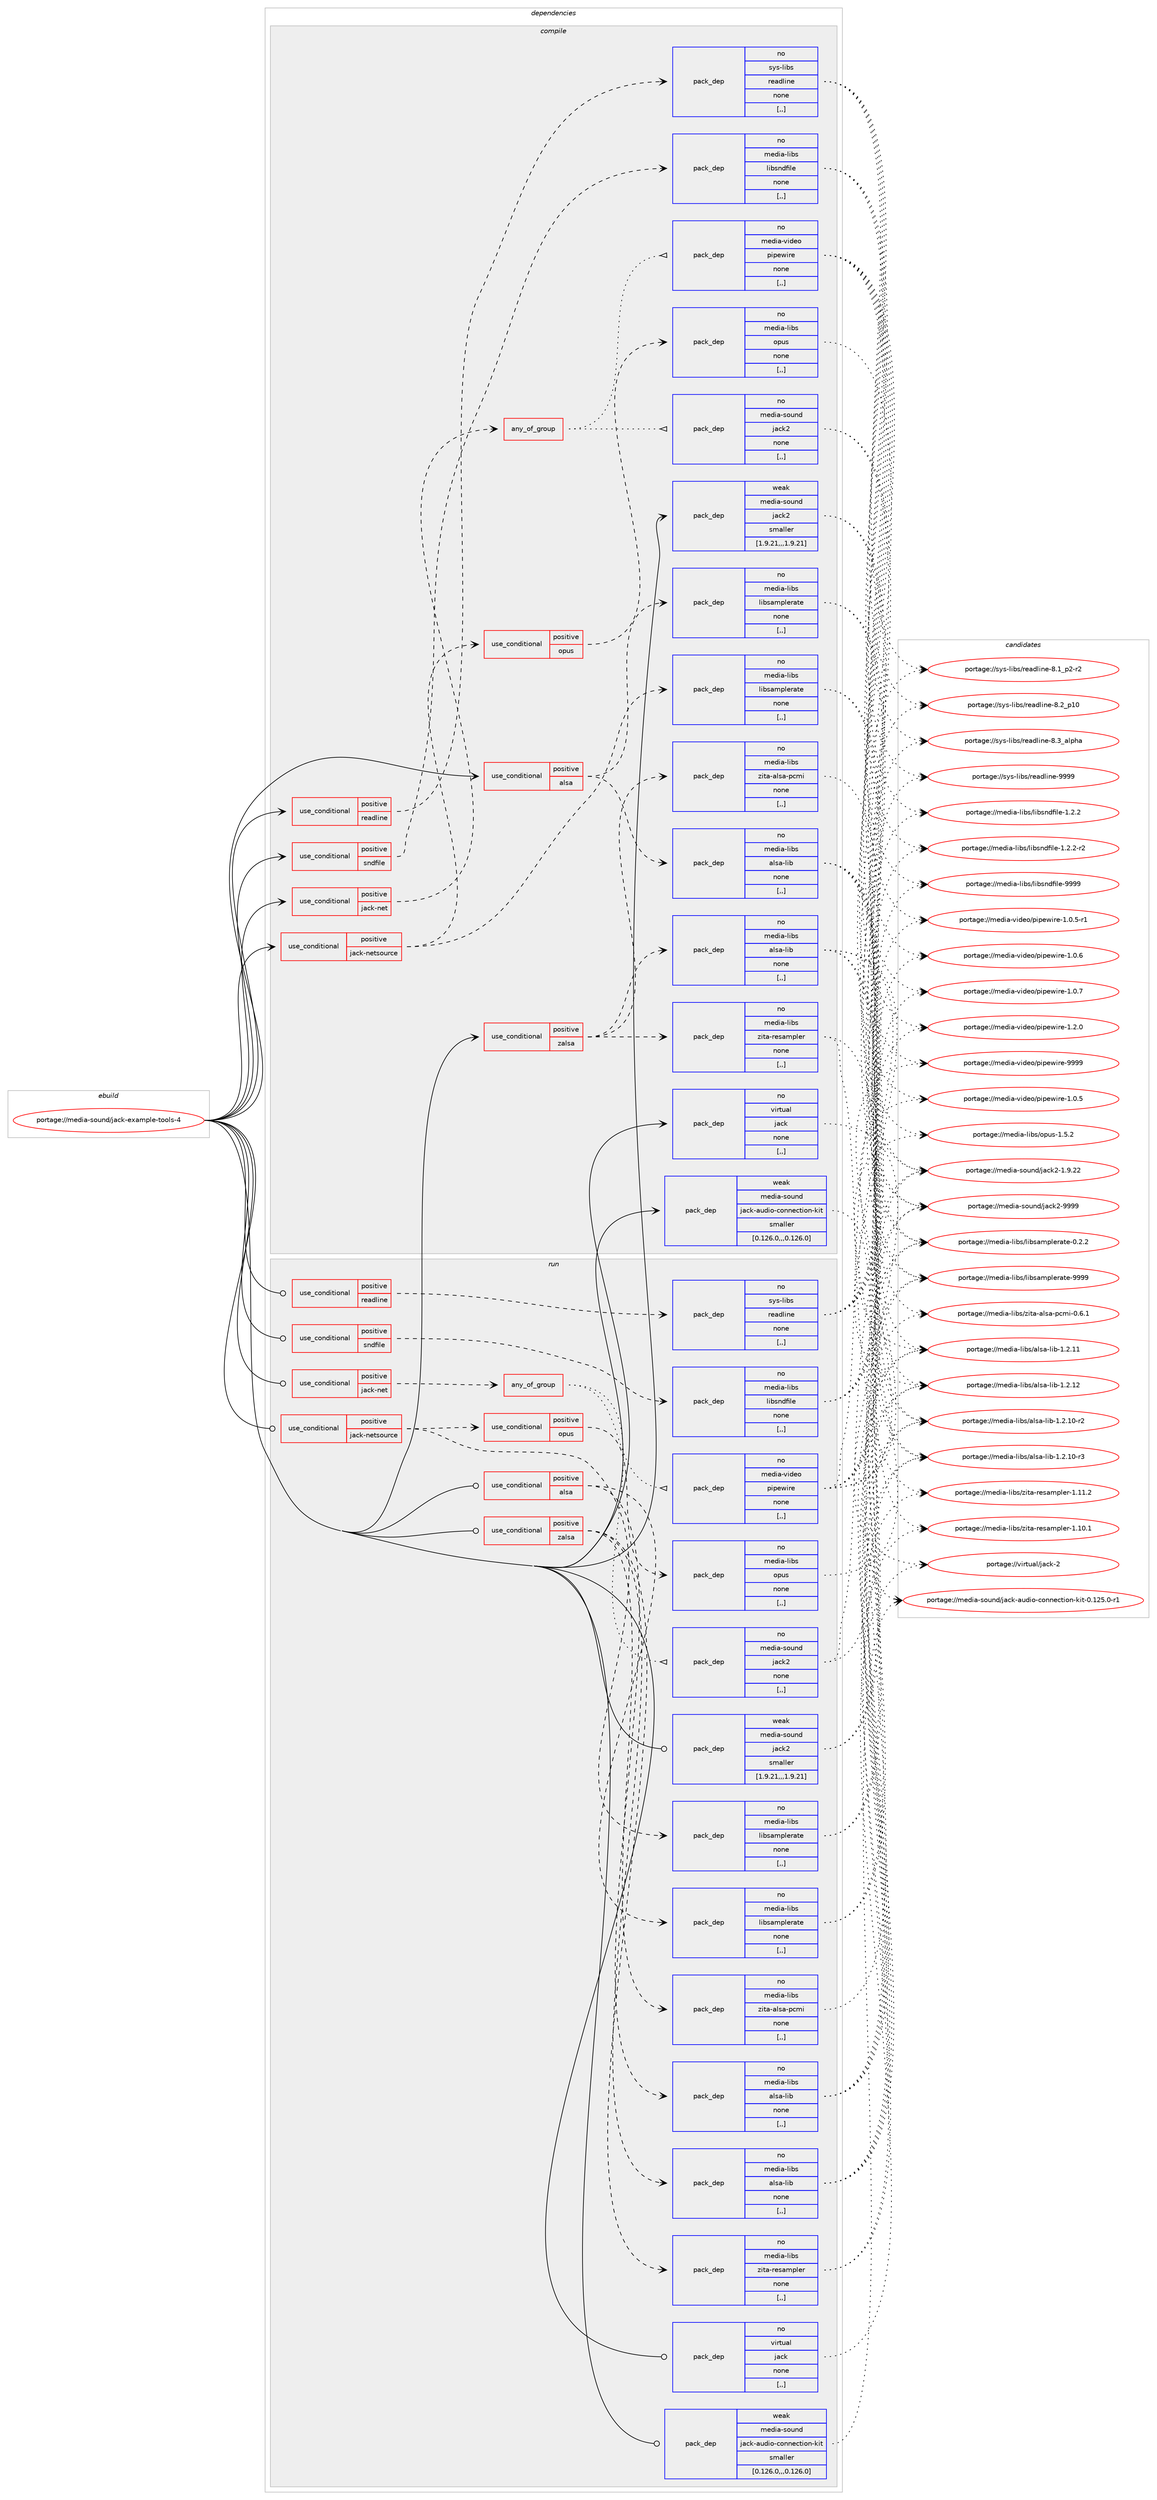 digraph prolog {

# *************
# Graph options
# *************

newrank=true;
concentrate=true;
compound=true;
graph [rankdir=LR,fontname=Helvetica,fontsize=10,ranksep=1.5];#, ranksep=2.5, nodesep=0.2];
edge  [arrowhead=vee];
node  [fontname=Helvetica,fontsize=10];

# **********
# The ebuild
# **********

subgraph cluster_leftcol {
color=gray;
rank=same;
label=<<i>ebuild</i>>;
id [label="portage://media-sound/jack-example-tools-4", color=red, width=4, href="../media-sound/jack-example-tools-4.svg"];
}

# ****************
# The dependencies
# ****************

subgraph cluster_midcol {
color=gray;
label=<<i>dependencies</i>>;
subgraph cluster_compile {
fillcolor="#eeeeee";
style=filled;
label=<<i>compile</i>>;
subgraph cond78101 {
dependency308550 [label=<<TABLE BORDER="0" CELLBORDER="1" CELLSPACING="0" CELLPADDING="4"><TR><TD ROWSPAN="3" CELLPADDING="10">use_conditional</TD></TR><TR><TD>positive</TD></TR><TR><TD>alsa</TD></TR></TABLE>>, shape=none, color=red];
subgraph pack228058 {
dependency308551 [label=<<TABLE BORDER="0" CELLBORDER="1" CELLSPACING="0" CELLPADDING="4" WIDTH="220"><TR><TD ROWSPAN="6" CELLPADDING="30">pack_dep</TD></TR><TR><TD WIDTH="110">no</TD></TR><TR><TD>media-libs</TD></TR><TR><TD>alsa-lib</TD></TR><TR><TD>none</TD></TR><TR><TD>[,,]</TD></TR></TABLE>>, shape=none, color=blue];
}
dependency308550:e -> dependency308551:w [weight=20,style="dashed",arrowhead="vee"];
subgraph pack228059 {
dependency308552 [label=<<TABLE BORDER="0" CELLBORDER="1" CELLSPACING="0" CELLPADDING="4" WIDTH="220"><TR><TD ROWSPAN="6" CELLPADDING="30">pack_dep</TD></TR><TR><TD WIDTH="110">no</TD></TR><TR><TD>media-libs</TD></TR><TR><TD>libsamplerate</TD></TR><TR><TD>none</TD></TR><TR><TD>[,,]</TD></TR></TABLE>>, shape=none, color=blue];
}
dependency308550:e -> dependency308552:w [weight=20,style="dashed",arrowhead="vee"];
}
id:e -> dependency308550:w [weight=20,style="solid",arrowhead="vee"];
subgraph cond78102 {
dependency308553 [label=<<TABLE BORDER="0" CELLBORDER="1" CELLSPACING="0" CELLPADDING="4"><TR><TD ROWSPAN="3" CELLPADDING="10">use_conditional</TD></TR><TR><TD>positive</TD></TR><TR><TD>jack-net</TD></TR></TABLE>>, shape=none, color=red];
subgraph any2227 {
dependency308554 [label=<<TABLE BORDER="0" CELLBORDER="1" CELLSPACING="0" CELLPADDING="4"><TR><TD CELLPADDING="10">any_of_group</TD></TR></TABLE>>, shape=none, color=red];subgraph pack228060 {
dependency308555 [label=<<TABLE BORDER="0" CELLBORDER="1" CELLSPACING="0" CELLPADDING="4" WIDTH="220"><TR><TD ROWSPAN="6" CELLPADDING="30">pack_dep</TD></TR><TR><TD WIDTH="110">no</TD></TR><TR><TD>media-sound</TD></TR><TR><TD>jack2</TD></TR><TR><TD>none</TD></TR><TR><TD>[,,]</TD></TR></TABLE>>, shape=none, color=blue];
}
dependency308554:e -> dependency308555:w [weight=20,style="dotted",arrowhead="oinv"];
subgraph pack228061 {
dependency308556 [label=<<TABLE BORDER="0" CELLBORDER="1" CELLSPACING="0" CELLPADDING="4" WIDTH="220"><TR><TD ROWSPAN="6" CELLPADDING="30">pack_dep</TD></TR><TR><TD WIDTH="110">no</TD></TR><TR><TD>media-video</TD></TR><TR><TD>pipewire</TD></TR><TR><TD>none</TD></TR><TR><TD>[,,]</TD></TR></TABLE>>, shape=none, color=blue];
}
dependency308554:e -> dependency308556:w [weight=20,style="dotted",arrowhead="oinv"];
}
dependency308553:e -> dependency308554:w [weight=20,style="dashed",arrowhead="vee"];
}
id:e -> dependency308553:w [weight=20,style="solid",arrowhead="vee"];
subgraph cond78103 {
dependency308557 [label=<<TABLE BORDER="0" CELLBORDER="1" CELLSPACING="0" CELLPADDING="4"><TR><TD ROWSPAN="3" CELLPADDING="10">use_conditional</TD></TR><TR><TD>positive</TD></TR><TR><TD>jack-netsource</TD></TR></TABLE>>, shape=none, color=red];
subgraph pack228062 {
dependency308558 [label=<<TABLE BORDER="0" CELLBORDER="1" CELLSPACING="0" CELLPADDING="4" WIDTH="220"><TR><TD ROWSPAN="6" CELLPADDING="30">pack_dep</TD></TR><TR><TD WIDTH="110">no</TD></TR><TR><TD>media-libs</TD></TR><TR><TD>libsamplerate</TD></TR><TR><TD>none</TD></TR><TR><TD>[,,]</TD></TR></TABLE>>, shape=none, color=blue];
}
dependency308557:e -> dependency308558:w [weight=20,style="dashed",arrowhead="vee"];
subgraph cond78104 {
dependency308559 [label=<<TABLE BORDER="0" CELLBORDER="1" CELLSPACING="0" CELLPADDING="4"><TR><TD ROWSPAN="3" CELLPADDING="10">use_conditional</TD></TR><TR><TD>positive</TD></TR><TR><TD>opus</TD></TR></TABLE>>, shape=none, color=red];
subgraph pack228063 {
dependency308560 [label=<<TABLE BORDER="0" CELLBORDER="1" CELLSPACING="0" CELLPADDING="4" WIDTH="220"><TR><TD ROWSPAN="6" CELLPADDING="30">pack_dep</TD></TR><TR><TD WIDTH="110">no</TD></TR><TR><TD>media-libs</TD></TR><TR><TD>opus</TD></TR><TR><TD>none</TD></TR><TR><TD>[,,]</TD></TR></TABLE>>, shape=none, color=blue];
}
dependency308559:e -> dependency308560:w [weight=20,style="dashed",arrowhead="vee"];
}
dependency308557:e -> dependency308559:w [weight=20,style="dashed",arrowhead="vee"];
}
id:e -> dependency308557:w [weight=20,style="solid",arrowhead="vee"];
subgraph cond78105 {
dependency308561 [label=<<TABLE BORDER="0" CELLBORDER="1" CELLSPACING="0" CELLPADDING="4"><TR><TD ROWSPAN="3" CELLPADDING="10">use_conditional</TD></TR><TR><TD>positive</TD></TR><TR><TD>readline</TD></TR></TABLE>>, shape=none, color=red];
subgraph pack228064 {
dependency308562 [label=<<TABLE BORDER="0" CELLBORDER="1" CELLSPACING="0" CELLPADDING="4" WIDTH="220"><TR><TD ROWSPAN="6" CELLPADDING="30">pack_dep</TD></TR><TR><TD WIDTH="110">no</TD></TR><TR><TD>sys-libs</TD></TR><TR><TD>readline</TD></TR><TR><TD>none</TD></TR><TR><TD>[,,]</TD></TR></TABLE>>, shape=none, color=blue];
}
dependency308561:e -> dependency308562:w [weight=20,style="dashed",arrowhead="vee"];
}
id:e -> dependency308561:w [weight=20,style="solid",arrowhead="vee"];
subgraph cond78106 {
dependency308563 [label=<<TABLE BORDER="0" CELLBORDER="1" CELLSPACING="0" CELLPADDING="4"><TR><TD ROWSPAN="3" CELLPADDING="10">use_conditional</TD></TR><TR><TD>positive</TD></TR><TR><TD>sndfile</TD></TR></TABLE>>, shape=none, color=red];
subgraph pack228065 {
dependency308564 [label=<<TABLE BORDER="0" CELLBORDER="1" CELLSPACING="0" CELLPADDING="4" WIDTH="220"><TR><TD ROWSPAN="6" CELLPADDING="30">pack_dep</TD></TR><TR><TD WIDTH="110">no</TD></TR><TR><TD>media-libs</TD></TR><TR><TD>libsndfile</TD></TR><TR><TD>none</TD></TR><TR><TD>[,,]</TD></TR></TABLE>>, shape=none, color=blue];
}
dependency308563:e -> dependency308564:w [weight=20,style="dashed",arrowhead="vee"];
}
id:e -> dependency308563:w [weight=20,style="solid",arrowhead="vee"];
subgraph cond78107 {
dependency308565 [label=<<TABLE BORDER="0" CELLBORDER="1" CELLSPACING="0" CELLPADDING="4"><TR><TD ROWSPAN="3" CELLPADDING="10">use_conditional</TD></TR><TR><TD>positive</TD></TR><TR><TD>zalsa</TD></TR></TABLE>>, shape=none, color=red];
subgraph pack228066 {
dependency308566 [label=<<TABLE BORDER="0" CELLBORDER="1" CELLSPACING="0" CELLPADDING="4" WIDTH="220"><TR><TD ROWSPAN="6" CELLPADDING="30">pack_dep</TD></TR><TR><TD WIDTH="110">no</TD></TR><TR><TD>media-libs</TD></TR><TR><TD>alsa-lib</TD></TR><TR><TD>none</TD></TR><TR><TD>[,,]</TD></TR></TABLE>>, shape=none, color=blue];
}
dependency308565:e -> dependency308566:w [weight=20,style="dashed",arrowhead="vee"];
subgraph pack228067 {
dependency308567 [label=<<TABLE BORDER="0" CELLBORDER="1" CELLSPACING="0" CELLPADDING="4" WIDTH="220"><TR><TD ROWSPAN="6" CELLPADDING="30">pack_dep</TD></TR><TR><TD WIDTH="110">no</TD></TR><TR><TD>media-libs</TD></TR><TR><TD>zita-alsa-pcmi</TD></TR><TR><TD>none</TD></TR><TR><TD>[,,]</TD></TR></TABLE>>, shape=none, color=blue];
}
dependency308565:e -> dependency308567:w [weight=20,style="dashed",arrowhead="vee"];
subgraph pack228068 {
dependency308568 [label=<<TABLE BORDER="0" CELLBORDER="1" CELLSPACING="0" CELLPADDING="4" WIDTH="220"><TR><TD ROWSPAN="6" CELLPADDING="30">pack_dep</TD></TR><TR><TD WIDTH="110">no</TD></TR><TR><TD>media-libs</TD></TR><TR><TD>zita-resampler</TD></TR><TR><TD>none</TD></TR><TR><TD>[,,]</TD></TR></TABLE>>, shape=none, color=blue];
}
dependency308565:e -> dependency308568:w [weight=20,style="dashed",arrowhead="vee"];
}
id:e -> dependency308565:w [weight=20,style="solid",arrowhead="vee"];
subgraph pack228069 {
dependency308569 [label=<<TABLE BORDER="0" CELLBORDER="1" CELLSPACING="0" CELLPADDING="4" WIDTH="220"><TR><TD ROWSPAN="6" CELLPADDING="30">pack_dep</TD></TR><TR><TD WIDTH="110">no</TD></TR><TR><TD>virtual</TD></TR><TR><TD>jack</TD></TR><TR><TD>none</TD></TR><TR><TD>[,,]</TD></TR></TABLE>>, shape=none, color=blue];
}
id:e -> dependency308569:w [weight=20,style="solid",arrowhead="vee"];
subgraph pack228070 {
dependency308570 [label=<<TABLE BORDER="0" CELLBORDER="1" CELLSPACING="0" CELLPADDING="4" WIDTH="220"><TR><TD ROWSPAN="6" CELLPADDING="30">pack_dep</TD></TR><TR><TD WIDTH="110">weak</TD></TR><TR><TD>media-sound</TD></TR><TR><TD>jack-audio-connection-kit</TD></TR><TR><TD>smaller</TD></TR><TR><TD>[0.126.0,,,0.126.0]</TD></TR></TABLE>>, shape=none, color=blue];
}
id:e -> dependency308570:w [weight=20,style="solid",arrowhead="vee"];
subgraph pack228071 {
dependency308571 [label=<<TABLE BORDER="0" CELLBORDER="1" CELLSPACING="0" CELLPADDING="4" WIDTH="220"><TR><TD ROWSPAN="6" CELLPADDING="30">pack_dep</TD></TR><TR><TD WIDTH="110">weak</TD></TR><TR><TD>media-sound</TD></TR><TR><TD>jack2</TD></TR><TR><TD>smaller</TD></TR><TR><TD>[1.9.21,,,1.9.21]</TD></TR></TABLE>>, shape=none, color=blue];
}
id:e -> dependency308571:w [weight=20,style="solid",arrowhead="vee"];
}
subgraph cluster_compileandrun {
fillcolor="#eeeeee";
style=filled;
label=<<i>compile and run</i>>;
}
subgraph cluster_run {
fillcolor="#eeeeee";
style=filled;
label=<<i>run</i>>;
subgraph cond78108 {
dependency308572 [label=<<TABLE BORDER="0" CELLBORDER="1" CELLSPACING="0" CELLPADDING="4"><TR><TD ROWSPAN="3" CELLPADDING="10">use_conditional</TD></TR><TR><TD>positive</TD></TR><TR><TD>alsa</TD></TR></TABLE>>, shape=none, color=red];
subgraph pack228072 {
dependency308573 [label=<<TABLE BORDER="0" CELLBORDER="1" CELLSPACING="0" CELLPADDING="4" WIDTH="220"><TR><TD ROWSPAN="6" CELLPADDING="30">pack_dep</TD></TR><TR><TD WIDTH="110">no</TD></TR><TR><TD>media-libs</TD></TR><TR><TD>alsa-lib</TD></TR><TR><TD>none</TD></TR><TR><TD>[,,]</TD></TR></TABLE>>, shape=none, color=blue];
}
dependency308572:e -> dependency308573:w [weight=20,style="dashed",arrowhead="vee"];
subgraph pack228073 {
dependency308574 [label=<<TABLE BORDER="0" CELLBORDER="1" CELLSPACING="0" CELLPADDING="4" WIDTH="220"><TR><TD ROWSPAN="6" CELLPADDING="30">pack_dep</TD></TR><TR><TD WIDTH="110">no</TD></TR><TR><TD>media-libs</TD></TR><TR><TD>libsamplerate</TD></TR><TR><TD>none</TD></TR><TR><TD>[,,]</TD></TR></TABLE>>, shape=none, color=blue];
}
dependency308572:e -> dependency308574:w [weight=20,style="dashed",arrowhead="vee"];
}
id:e -> dependency308572:w [weight=20,style="solid",arrowhead="odot"];
subgraph cond78109 {
dependency308575 [label=<<TABLE BORDER="0" CELLBORDER="1" CELLSPACING="0" CELLPADDING="4"><TR><TD ROWSPAN="3" CELLPADDING="10">use_conditional</TD></TR><TR><TD>positive</TD></TR><TR><TD>jack-net</TD></TR></TABLE>>, shape=none, color=red];
subgraph any2228 {
dependency308576 [label=<<TABLE BORDER="0" CELLBORDER="1" CELLSPACING="0" CELLPADDING="4"><TR><TD CELLPADDING="10">any_of_group</TD></TR></TABLE>>, shape=none, color=red];subgraph pack228074 {
dependency308577 [label=<<TABLE BORDER="0" CELLBORDER="1" CELLSPACING="0" CELLPADDING="4" WIDTH="220"><TR><TD ROWSPAN="6" CELLPADDING="30">pack_dep</TD></TR><TR><TD WIDTH="110">no</TD></TR><TR><TD>media-sound</TD></TR><TR><TD>jack2</TD></TR><TR><TD>none</TD></TR><TR><TD>[,,]</TD></TR></TABLE>>, shape=none, color=blue];
}
dependency308576:e -> dependency308577:w [weight=20,style="dotted",arrowhead="oinv"];
subgraph pack228075 {
dependency308578 [label=<<TABLE BORDER="0" CELLBORDER="1" CELLSPACING="0" CELLPADDING="4" WIDTH="220"><TR><TD ROWSPAN="6" CELLPADDING="30">pack_dep</TD></TR><TR><TD WIDTH="110">no</TD></TR><TR><TD>media-video</TD></TR><TR><TD>pipewire</TD></TR><TR><TD>none</TD></TR><TR><TD>[,,]</TD></TR></TABLE>>, shape=none, color=blue];
}
dependency308576:e -> dependency308578:w [weight=20,style="dotted",arrowhead="oinv"];
}
dependency308575:e -> dependency308576:w [weight=20,style="dashed",arrowhead="vee"];
}
id:e -> dependency308575:w [weight=20,style="solid",arrowhead="odot"];
subgraph cond78110 {
dependency308579 [label=<<TABLE BORDER="0" CELLBORDER="1" CELLSPACING="0" CELLPADDING="4"><TR><TD ROWSPAN="3" CELLPADDING="10">use_conditional</TD></TR><TR><TD>positive</TD></TR><TR><TD>jack-netsource</TD></TR></TABLE>>, shape=none, color=red];
subgraph pack228076 {
dependency308580 [label=<<TABLE BORDER="0" CELLBORDER="1" CELLSPACING="0" CELLPADDING="4" WIDTH="220"><TR><TD ROWSPAN="6" CELLPADDING="30">pack_dep</TD></TR><TR><TD WIDTH="110">no</TD></TR><TR><TD>media-libs</TD></TR><TR><TD>libsamplerate</TD></TR><TR><TD>none</TD></TR><TR><TD>[,,]</TD></TR></TABLE>>, shape=none, color=blue];
}
dependency308579:e -> dependency308580:w [weight=20,style="dashed",arrowhead="vee"];
subgraph cond78111 {
dependency308581 [label=<<TABLE BORDER="0" CELLBORDER="1" CELLSPACING="0" CELLPADDING="4"><TR><TD ROWSPAN="3" CELLPADDING="10">use_conditional</TD></TR><TR><TD>positive</TD></TR><TR><TD>opus</TD></TR></TABLE>>, shape=none, color=red];
subgraph pack228077 {
dependency308582 [label=<<TABLE BORDER="0" CELLBORDER="1" CELLSPACING="0" CELLPADDING="4" WIDTH="220"><TR><TD ROWSPAN="6" CELLPADDING="30">pack_dep</TD></TR><TR><TD WIDTH="110">no</TD></TR><TR><TD>media-libs</TD></TR><TR><TD>opus</TD></TR><TR><TD>none</TD></TR><TR><TD>[,,]</TD></TR></TABLE>>, shape=none, color=blue];
}
dependency308581:e -> dependency308582:w [weight=20,style="dashed",arrowhead="vee"];
}
dependency308579:e -> dependency308581:w [weight=20,style="dashed",arrowhead="vee"];
}
id:e -> dependency308579:w [weight=20,style="solid",arrowhead="odot"];
subgraph cond78112 {
dependency308583 [label=<<TABLE BORDER="0" CELLBORDER="1" CELLSPACING="0" CELLPADDING="4"><TR><TD ROWSPAN="3" CELLPADDING="10">use_conditional</TD></TR><TR><TD>positive</TD></TR><TR><TD>readline</TD></TR></TABLE>>, shape=none, color=red];
subgraph pack228078 {
dependency308584 [label=<<TABLE BORDER="0" CELLBORDER="1" CELLSPACING="0" CELLPADDING="4" WIDTH="220"><TR><TD ROWSPAN="6" CELLPADDING="30">pack_dep</TD></TR><TR><TD WIDTH="110">no</TD></TR><TR><TD>sys-libs</TD></TR><TR><TD>readline</TD></TR><TR><TD>none</TD></TR><TR><TD>[,,]</TD></TR></TABLE>>, shape=none, color=blue];
}
dependency308583:e -> dependency308584:w [weight=20,style="dashed",arrowhead="vee"];
}
id:e -> dependency308583:w [weight=20,style="solid",arrowhead="odot"];
subgraph cond78113 {
dependency308585 [label=<<TABLE BORDER="0" CELLBORDER="1" CELLSPACING="0" CELLPADDING="4"><TR><TD ROWSPAN="3" CELLPADDING="10">use_conditional</TD></TR><TR><TD>positive</TD></TR><TR><TD>sndfile</TD></TR></TABLE>>, shape=none, color=red];
subgraph pack228079 {
dependency308586 [label=<<TABLE BORDER="0" CELLBORDER="1" CELLSPACING="0" CELLPADDING="4" WIDTH="220"><TR><TD ROWSPAN="6" CELLPADDING="30">pack_dep</TD></TR><TR><TD WIDTH="110">no</TD></TR><TR><TD>media-libs</TD></TR><TR><TD>libsndfile</TD></TR><TR><TD>none</TD></TR><TR><TD>[,,]</TD></TR></TABLE>>, shape=none, color=blue];
}
dependency308585:e -> dependency308586:w [weight=20,style="dashed",arrowhead="vee"];
}
id:e -> dependency308585:w [weight=20,style="solid",arrowhead="odot"];
subgraph cond78114 {
dependency308587 [label=<<TABLE BORDER="0" CELLBORDER="1" CELLSPACING="0" CELLPADDING="4"><TR><TD ROWSPAN="3" CELLPADDING="10">use_conditional</TD></TR><TR><TD>positive</TD></TR><TR><TD>zalsa</TD></TR></TABLE>>, shape=none, color=red];
subgraph pack228080 {
dependency308588 [label=<<TABLE BORDER="0" CELLBORDER="1" CELLSPACING="0" CELLPADDING="4" WIDTH="220"><TR><TD ROWSPAN="6" CELLPADDING="30">pack_dep</TD></TR><TR><TD WIDTH="110">no</TD></TR><TR><TD>media-libs</TD></TR><TR><TD>alsa-lib</TD></TR><TR><TD>none</TD></TR><TR><TD>[,,]</TD></TR></TABLE>>, shape=none, color=blue];
}
dependency308587:e -> dependency308588:w [weight=20,style="dashed",arrowhead="vee"];
subgraph pack228081 {
dependency308589 [label=<<TABLE BORDER="0" CELLBORDER="1" CELLSPACING="0" CELLPADDING="4" WIDTH="220"><TR><TD ROWSPAN="6" CELLPADDING="30">pack_dep</TD></TR><TR><TD WIDTH="110">no</TD></TR><TR><TD>media-libs</TD></TR><TR><TD>zita-alsa-pcmi</TD></TR><TR><TD>none</TD></TR><TR><TD>[,,]</TD></TR></TABLE>>, shape=none, color=blue];
}
dependency308587:e -> dependency308589:w [weight=20,style="dashed",arrowhead="vee"];
subgraph pack228082 {
dependency308590 [label=<<TABLE BORDER="0" CELLBORDER="1" CELLSPACING="0" CELLPADDING="4" WIDTH="220"><TR><TD ROWSPAN="6" CELLPADDING="30">pack_dep</TD></TR><TR><TD WIDTH="110">no</TD></TR><TR><TD>media-libs</TD></TR><TR><TD>zita-resampler</TD></TR><TR><TD>none</TD></TR><TR><TD>[,,]</TD></TR></TABLE>>, shape=none, color=blue];
}
dependency308587:e -> dependency308590:w [weight=20,style="dashed",arrowhead="vee"];
}
id:e -> dependency308587:w [weight=20,style="solid",arrowhead="odot"];
subgraph pack228083 {
dependency308591 [label=<<TABLE BORDER="0" CELLBORDER="1" CELLSPACING="0" CELLPADDING="4" WIDTH="220"><TR><TD ROWSPAN="6" CELLPADDING="30">pack_dep</TD></TR><TR><TD WIDTH="110">no</TD></TR><TR><TD>virtual</TD></TR><TR><TD>jack</TD></TR><TR><TD>none</TD></TR><TR><TD>[,,]</TD></TR></TABLE>>, shape=none, color=blue];
}
id:e -> dependency308591:w [weight=20,style="solid",arrowhead="odot"];
subgraph pack228084 {
dependency308592 [label=<<TABLE BORDER="0" CELLBORDER="1" CELLSPACING="0" CELLPADDING="4" WIDTH="220"><TR><TD ROWSPAN="6" CELLPADDING="30">pack_dep</TD></TR><TR><TD WIDTH="110">weak</TD></TR><TR><TD>media-sound</TD></TR><TR><TD>jack-audio-connection-kit</TD></TR><TR><TD>smaller</TD></TR><TR><TD>[0.126.0,,,0.126.0]</TD></TR></TABLE>>, shape=none, color=blue];
}
id:e -> dependency308592:w [weight=20,style="solid",arrowhead="odot"];
subgraph pack228085 {
dependency308593 [label=<<TABLE BORDER="0" CELLBORDER="1" CELLSPACING="0" CELLPADDING="4" WIDTH="220"><TR><TD ROWSPAN="6" CELLPADDING="30">pack_dep</TD></TR><TR><TD WIDTH="110">weak</TD></TR><TR><TD>media-sound</TD></TR><TR><TD>jack2</TD></TR><TR><TD>smaller</TD></TR><TR><TD>[1.9.21,,,1.9.21]</TD></TR></TABLE>>, shape=none, color=blue];
}
id:e -> dependency308593:w [weight=20,style="solid",arrowhead="odot"];
}
}

# **************
# The candidates
# **************

subgraph cluster_choices {
rank=same;
color=gray;
label=<<i>candidates</i>>;

subgraph choice228058 {
color=black;
nodesep=1;
choice1091011001059745108105981154797108115974510810598454946504649484511450 [label="portage://media-libs/alsa-lib-1.2.10-r2", color=red, width=4,href="../media-libs/alsa-lib-1.2.10-r2.svg"];
choice1091011001059745108105981154797108115974510810598454946504649484511451 [label="portage://media-libs/alsa-lib-1.2.10-r3", color=red, width=4,href="../media-libs/alsa-lib-1.2.10-r3.svg"];
choice109101100105974510810598115479710811597451081059845494650464949 [label="portage://media-libs/alsa-lib-1.2.11", color=red, width=4,href="../media-libs/alsa-lib-1.2.11.svg"];
choice109101100105974510810598115479710811597451081059845494650464950 [label="portage://media-libs/alsa-lib-1.2.12", color=red, width=4,href="../media-libs/alsa-lib-1.2.12.svg"];
dependency308551:e -> choice1091011001059745108105981154797108115974510810598454946504649484511450:w [style=dotted,weight="100"];
dependency308551:e -> choice1091011001059745108105981154797108115974510810598454946504649484511451:w [style=dotted,weight="100"];
dependency308551:e -> choice109101100105974510810598115479710811597451081059845494650464949:w [style=dotted,weight="100"];
dependency308551:e -> choice109101100105974510810598115479710811597451081059845494650464950:w [style=dotted,weight="100"];
}
subgraph choice228059 {
color=black;
nodesep=1;
choice10910110010597451081059811547108105981159710911210810111497116101454846504650 [label="portage://media-libs/libsamplerate-0.2.2", color=red, width=4,href="../media-libs/libsamplerate-0.2.2.svg"];
choice109101100105974510810598115471081059811597109112108101114971161014557575757 [label="portage://media-libs/libsamplerate-9999", color=red, width=4,href="../media-libs/libsamplerate-9999.svg"];
dependency308552:e -> choice10910110010597451081059811547108105981159710911210810111497116101454846504650:w [style=dotted,weight="100"];
dependency308552:e -> choice109101100105974510810598115471081059811597109112108101114971161014557575757:w [style=dotted,weight="100"];
}
subgraph choice228060 {
color=black;
nodesep=1;
choice10910110010597451151111171101004710697991075045494657465050 [label="portage://media-sound/jack2-1.9.22", color=red, width=4,href="../media-sound/jack2-1.9.22.svg"];
choice1091011001059745115111117110100471069799107504557575757 [label="portage://media-sound/jack2-9999", color=red, width=4,href="../media-sound/jack2-9999.svg"];
dependency308555:e -> choice10910110010597451151111171101004710697991075045494657465050:w [style=dotted,weight="100"];
dependency308555:e -> choice1091011001059745115111117110100471069799107504557575757:w [style=dotted,weight="100"];
}
subgraph choice228061 {
color=black;
nodesep=1;
choice109101100105974511810510010111147112105112101119105114101454946484653 [label="portage://media-video/pipewire-1.0.5", color=red, width=4,href="../media-video/pipewire-1.0.5.svg"];
choice1091011001059745118105100101111471121051121011191051141014549464846534511449 [label="portage://media-video/pipewire-1.0.5-r1", color=red, width=4,href="../media-video/pipewire-1.0.5-r1.svg"];
choice109101100105974511810510010111147112105112101119105114101454946484654 [label="portage://media-video/pipewire-1.0.6", color=red, width=4,href="../media-video/pipewire-1.0.6.svg"];
choice109101100105974511810510010111147112105112101119105114101454946484655 [label="portage://media-video/pipewire-1.0.7", color=red, width=4,href="../media-video/pipewire-1.0.7.svg"];
choice109101100105974511810510010111147112105112101119105114101454946504648 [label="portage://media-video/pipewire-1.2.0", color=red, width=4,href="../media-video/pipewire-1.2.0.svg"];
choice1091011001059745118105100101111471121051121011191051141014557575757 [label="portage://media-video/pipewire-9999", color=red, width=4,href="../media-video/pipewire-9999.svg"];
dependency308556:e -> choice109101100105974511810510010111147112105112101119105114101454946484653:w [style=dotted,weight="100"];
dependency308556:e -> choice1091011001059745118105100101111471121051121011191051141014549464846534511449:w [style=dotted,weight="100"];
dependency308556:e -> choice109101100105974511810510010111147112105112101119105114101454946484654:w [style=dotted,weight="100"];
dependency308556:e -> choice109101100105974511810510010111147112105112101119105114101454946484655:w [style=dotted,weight="100"];
dependency308556:e -> choice109101100105974511810510010111147112105112101119105114101454946504648:w [style=dotted,weight="100"];
dependency308556:e -> choice1091011001059745118105100101111471121051121011191051141014557575757:w [style=dotted,weight="100"];
}
subgraph choice228062 {
color=black;
nodesep=1;
choice10910110010597451081059811547108105981159710911210810111497116101454846504650 [label="portage://media-libs/libsamplerate-0.2.2", color=red, width=4,href="../media-libs/libsamplerate-0.2.2.svg"];
choice109101100105974510810598115471081059811597109112108101114971161014557575757 [label="portage://media-libs/libsamplerate-9999", color=red, width=4,href="../media-libs/libsamplerate-9999.svg"];
dependency308558:e -> choice10910110010597451081059811547108105981159710911210810111497116101454846504650:w [style=dotted,weight="100"];
dependency308558:e -> choice109101100105974510810598115471081059811597109112108101114971161014557575757:w [style=dotted,weight="100"];
}
subgraph choice228063 {
color=black;
nodesep=1;
choice10910110010597451081059811547111112117115454946534650 [label="portage://media-libs/opus-1.5.2", color=red, width=4,href="../media-libs/opus-1.5.2.svg"];
dependency308560:e -> choice10910110010597451081059811547111112117115454946534650:w [style=dotted,weight="100"];
}
subgraph choice228064 {
color=black;
nodesep=1;
choice115121115451081059811547114101971001081051101014556464995112504511450 [label="portage://sys-libs/readline-8.1_p2-r2", color=red, width=4,href="../sys-libs/readline-8.1_p2-r2.svg"];
choice1151211154510810598115471141019710010810511010145564650951124948 [label="portage://sys-libs/readline-8.2_p10", color=red, width=4,href="../sys-libs/readline-8.2_p10.svg"];
choice1151211154510810598115471141019710010810511010145564651959710811210497 [label="portage://sys-libs/readline-8.3_alpha", color=red, width=4,href="../sys-libs/readline-8.3_alpha.svg"];
choice115121115451081059811547114101971001081051101014557575757 [label="portage://sys-libs/readline-9999", color=red, width=4,href="../sys-libs/readline-9999.svg"];
dependency308562:e -> choice115121115451081059811547114101971001081051101014556464995112504511450:w [style=dotted,weight="100"];
dependency308562:e -> choice1151211154510810598115471141019710010810511010145564650951124948:w [style=dotted,weight="100"];
dependency308562:e -> choice1151211154510810598115471141019710010810511010145564651959710811210497:w [style=dotted,weight="100"];
dependency308562:e -> choice115121115451081059811547114101971001081051101014557575757:w [style=dotted,weight="100"];
}
subgraph choice228065 {
color=black;
nodesep=1;
choice1091011001059745108105981154710810598115110100102105108101454946504650 [label="portage://media-libs/libsndfile-1.2.2", color=red, width=4,href="../media-libs/libsndfile-1.2.2.svg"];
choice10910110010597451081059811547108105981151101001021051081014549465046504511450 [label="portage://media-libs/libsndfile-1.2.2-r2", color=red, width=4,href="../media-libs/libsndfile-1.2.2-r2.svg"];
choice10910110010597451081059811547108105981151101001021051081014557575757 [label="portage://media-libs/libsndfile-9999", color=red, width=4,href="../media-libs/libsndfile-9999.svg"];
dependency308564:e -> choice1091011001059745108105981154710810598115110100102105108101454946504650:w [style=dotted,weight="100"];
dependency308564:e -> choice10910110010597451081059811547108105981151101001021051081014549465046504511450:w [style=dotted,weight="100"];
dependency308564:e -> choice10910110010597451081059811547108105981151101001021051081014557575757:w [style=dotted,weight="100"];
}
subgraph choice228066 {
color=black;
nodesep=1;
choice1091011001059745108105981154797108115974510810598454946504649484511450 [label="portage://media-libs/alsa-lib-1.2.10-r2", color=red, width=4,href="../media-libs/alsa-lib-1.2.10-r2.svg"];
choice1091011001059745108105981154797108115974510810598454946504649484511451 [label="portage://media-libs/alsa-lib-1.2.10-r3", color=red, width=4,href="../media-libs/alsa-lib-1.2.10-r3.svg"];
choice109101100105974510810598115479710811597451081059845494650464949 [label="portage://media-libs/alsa-lib-1.2.11", color=red, width=4,href="../media-libs/alsa-lib-1.2.11.svg"];
choice109101100105974510810598115479710811597451081059845494650464950 [label="portage://media-libs/alsa-lib-1.2.12", color=red, width=4,href="../media-libs/alsa-lib-1.2.12.svg"];
dependency308566:e -> choice1091011001059745108105981154797108115974510810598454946504649484511450:w [style=dotted,weight="100"];
dependency308566:e -> choice1091011001059745108105981154797108115974510810598454946504649484511451:w [style=dotted,weight="100"];
dependency308566:e -> choice109101100105974510810598115479710811597451081059845494650464949:w [style=dotted,weight="100"];
dependency308566:e -> choice109101100105974510810598115479710811597451081059845494650464950:w [style=dotted,weight="100"];
}
subgraph choice228067 {
color=black;
nodesep=1;
choice10910110010597451081059811547122105116974597108115974511299109105454846544649 [label="portage://media-libs/zita-alsa-pcmi-0.6.1", color=red, width=4,href="../media-libs/zita-alsa-pcmi-0.6.1.svg"];
dependency308567:e -> choice10910110010597451081059811547122105116974597108115974511299109105454846544649:w [style=dotted,weight="100"];
}
subgraph choice228068 {
color=black;
nodesep=1;
choice1091011001059745108105981154712210511697451141011159710911210810111445494649484649 [label="portage://media-libs/zita-resampler-1.10.1", color=red, width=4,href="../media-libs/zita-resampler-1.10.1.svg"];
choice1091011001059745108105981154712210511697451141011159710911210810111445494649494650 [label="portage://media-libs/zita-resampler-1.11.2", color=red, width=4,href="../media-libs/zita-resampler-1.11.2.svg"];
dependency308568:e -> choice1091011001059745108105981154712210511697451141011159710911210810111445494649484649:w [style=dotted,weight="100"];
dependency308568:e -> choice1091011001059745108105981154712210511697451141011159710911210810111445494649494650:w [style=dotted,weight="100"];
}
subgraph choice228069 {
color=black;
nodesep=1;
choice118105114116117971084710697991074550 [label="portage://virtual/jack-2", color=red, width=4,href="../virtual/jack-2.svg"];
dependency308569:e -> choice118105114116117971084710697991074550:w [style=dotted,weight="100"];
}
subgraph choice228070 {
color=black;
nodesep=1;
choice109101100105974511511111711010047106979910745971171001051114599111110110101991161051111104510710511645484649505346484511449 [label="portage://media-sound/jack-audio-connection-kit-0.125.0-r1", color=red, width=4,href="../media-sound/jack-audio-connection-kit-0.125.0-r1.svg"];
dependency308570:e -> choice109101100105974511511111711010047106979910745971171001051114599111110110101991161051111104510710511645484649505346484511449:w [style=dotted,weight="100"];
}
subgraph choice228071 {
color=black;
nodesep=1;
choice10910110010597451151111171101004710697991075045494657465050 [label="portage://media-sound/jack2-1.9.22", color=red, width=4,href="../media-sound/jack2-1.9.22.svg"];
choice1091011001059745115111117110100471069799107504557575757 [label="portage://media-sound/jack2-9999", color=red, width=4,href="../media-sound/jack2-9999.svg"];
dependency308571:e -> choice10910110010597451151111171101004710697991075045494657465050:w [style=dotted,weight="100"];
dependency308571:e -> choice1091011001059745115111117110100471069799107504557575757:w [style=dotted,weight="100"];
}
subgraph choice228072 {
color=black;
nodesep=1;
choice1091011001059745108105981154797108115974510810598454946504649484511450 [label="portage://media-libs/alsa-lib-1.2.10-r2", color=red, width=4,href="../media-libs/alsa-lib-1.2.10-r2.svg"];
choice1091011001059745108105981154797108115974510810598454946504649484511451 [label="portage://media-libs/alsa-lib-1.2.10-r3", color=red, width=4,href="../media-libs/alsa-lib-1.2.10-r3.svg"];
choice109101100105974510810598115479710811597451081059845494650464949 [label="portage://media-libs/alsa-lib-1.2.11", color=red, width=4,href="../media-libs/alsa-lib-1.2.11.svg"];
choice109101100105974510810598115479710811597451081059845494650464950 [label="portage://media-libs/alsa-lib-1.2.12", color=red, width=4,href="../media-libs/alsa-lib-1.2.12.svg"];
dependency308573:e -> choice1091011001059745108105981154797108115974510810598454946504649484511450:w [style=dotted,weight="100"];
dependency308573:e -> choice1091011001059745108105981154797108115974510810598454946504649484511451:w [style=dotted,weight="100"];
dependency308573:e -> choice109101100105974510810598115479710811597451081059845494650464949:w [style=dotted,weight="100"];
dependency308573:e -> choice109101100105974510810598115479710811597451081059845494650464950:w [style=dotted,weight="100"];
}
subgraph choice228073 {
color=black;
nodesep=1;
choice10910110010597451081059811547108105981159710911210810111497116101454846504650 [label="portage://media-libs/libsamplerate-0.2.2", color=red, width=4,href="../media-libs/libsamplerate-0.2.2.svg"];
choice109101100105974510810598115471081059811597109112108101114971161014557575757 [label="portage://media-libs/libsamplerate-9999", color=red, width=4,href="../media-libs/libsamplerate-9999.svg"];
dependency308574:e -> choice10910110010597451081059811547108105981159710911210810111497116101454846504650:w [style=dotted,weight="100"];
dependency308574:e -> choice109101100105974510810598115471081059811597109112108101114971161014557575757:w [style=dotted,weight="100"];
}
subgraph choice228074 {
color=black;
nodesep=1;
choice10910110010597451151111171101004710697991075045494657465050 [label="portage://media-sound/jack2-1.9.22", color=red, width=4,href="../media-sound/jack2-1.9.22.svg"];
choice1091011001059745115111117110100471069799107504557575757 [label="portage://media-sound/jack2-9999", color=red, width=4,href="../media-sound/jack2-9999.svg"];
dependency308577:e -> choice10910110010597451151111171101004710697991075045494657465050:w [style=dotted,weight="100"];
dependency308577:e -> choice1091011001059745115111117110100471069799107504557575757:w [style=dotted,weight="100"];
}
subgraph choice228075 {
color=black;
nodesep=1;
choice109101100105974511810510010111147112105112101119105114101454946484653 [label="portage://media-video/pipewire-1.0.5", color=red, width=4,href="../media-video/pipewire-1.0.5.svg"];
choice1091011001059745118105100101111471121051121011191051141014549464846534511449 [label="portage://media-video/pipewire-1.0.5-r1", color=red, width=4,href="../media-video/pipewire-1.0.5-r1.svg"];
choice109101100105974511810510010111147112105112101119105114101454946484654 [label="portage://media-video/pipewire-1.0.6", color=red, width=4,href="../media-video/pipewire-1.0.6.svg"];
choice109101100105974511810510010111147112105112101119105114101454946484655 [label="portage://media-video/pipewire-1.0.7", color=red, width=4,href="../media-video/pipewire-1.0.7.svg"];
choice109101100105974511810510010111147112105112101119105114101454946504648 [label="portage://media-video/pipewire-1.2.0", color=red, width=4,href="../media-video/pipewire-1.2.0.svg"];
choice1091011001059745118105100101111471121051121011191051141014557575757 [label="portage://media-video/pipewire-9999", color=red, width=4,href="../media-video/pipewire-9999.svg"];
dependency308578:e -> choice109101100105974511810510010111147112105112101119105114101454946484653:w [style=dotted,weight="100"];
dependency308578:e -> choice1091011001059745118105100101111471121051121011191051141014549464846534511449:w [style=dotted,weight="100"];
dependency308578:e -> choice109101100105974511810510010111147112105112101119105114101454946484654:w [style=dotted,weight="100"];
dependency308578:e -> choice109101100105974511810510010111147112105112101119105114101454946484655:w [style=dotted,weight="100"];
dependency308578:e -> choice109101100105974511810510010111147112105112101119105114101454946504648:w [style=dotted,weight="100"];
dependency308578:e -> choice1091011001059745118105100101111471121051121011191051141014557575757:w [style=dotted,weight="100"];
}
subgraph choice228076 {
color=black;
nodesep=1;
choice10910110010597451081059811547108105981159710911210810111497116101454846504650 [label="portage://media-libs/libsamplerate-0.2.2", color=red, width=4,href="../media-libs/libsamplerate-0.2.2.svg"];
choice109101100105974510810598115471081059811597109112108101114971161014557575757 [label="portage://media-libs/libsamplerate-9999", color=red, width=4,href="../media-libs/libsamplerate-9999.svg"];
dependency308580:e -> choice10910110010597451081059811547108105981159710911210810111497116101454846504650:w [style=dotted,weight="100"];
dependency308580:e -> choice109101100105974510810598115471081059811597109112108101114971161014557575757:w [style=dotted,weight="100"];
}
subgraph choice228077 {
color=black;
nodesep=1;
choice10910110010597451081059811547111112117115454946534650 [label="portage://media-libs/opus-1.5.2", color=red, width=4,href="../media-libs/opus-1.5.2.svg"];
dependency308582:e -> choice10910110010597451081059811547111112117115454946534650:w [style=dotted,weight="100"];
}
subgraph choice228078 {
color=black;
nodesep=1;
choice115121115451081059811547114101971001081051101014556464995112504511450 [label="portage://sys-libs/readline-8.1_p2-r2", color=red, width=4,href="../sys-libs/readline-8.1_p2-r2.svg"];
choice1151211154510810598115471141019710010810511010145564650951124948 [label="portage://sys-libs/readline-8.2_p10", color=red, width=4,href="../sys-libs/readline-8.2_p10.svg"];
choice1151211154510810598115471141019710010810511010145564651959710811210497 [label="portage://sys-libs/readline-8.3_alpha", color=red, width=4,href="../sys-libs/readline-8.3_alpha.svg"];
choice115121115451081059811547114101971001081051101014557575757 [label="portage://sys-libs/readline-9999", color=red, width=4,href="../sys-libs/readline-9999.svg"];
dependency308584:e -> choice115121115451081059811547114101971001081051101014556464995112504511450:w [style=dotted,weight="100"];
dependency308584:e -> choice1151211154510810598115471141019710010810511010145564650951124948:w [style=dotted,weight="100"];
dependency308584:e -> choice1151211154510810598115471141019710010810511010145564651959710811210497:w [style=dotted,weight="100"];
dependency308584:e -> choice115121115451081059811547114101971001081051101014557575757:w [style=dotted,weight="100"];
}
subgraph choice228079 {
color=black;
nodesep=1;
choice1091011001059745108105981154710810598115110100102105108101454946504650 [label="portage://media-libs/libsndfile-1.2.2", color=red, width=4,href="../media-libs/libsndfile-1.2.2.svg"];
choice10910110010597451081059811547108105981151101001021051081014549465046504511450 [label="portage://media-libs/libsndfile-1.2.2-r2", color=red, width=4,href="../media-libs/libsndfile-1.2.2-r2.svg"];
choice10910110010597451081059811547108105981151101001021051081014557575757 [label="portage://media-libs/libsndfile-9999", color=red, width=4,href="../media-libs/libsndfile-9999.svg"];
dependency308586:e -> choice1091011001059745108105981154710810598115110100102105108101454946504650:w [style=dotted,weight="100"];
dependency308586:e -> choice10910110010597451081059811547108105981151101001021051081014549465046504511450:w [style=dotted,weight="100"];
dependency308586:e -> choice10910110010597451081059811547108105981151101001021051081014557575757:w [style=dotted,weight="100"];
}
subgraph choice228080 {
color=black;
nodesep=1;
choice1091011001059745108105981154797108115974510810598454946504649484511450 [label="portage://media-libs/alsa-lib-1.2.10-r2", color=red, width=4,href="../media-libs/alsa-lib-1.2.10-r2.svg"];
choice1091011001059745108105981154797108115974510810598454946504649484511451 [label="portage://media-libs/alsa-lib-1.2.10-r3", color=red, width=4,href="../media-libs/alsa-lib-1.2.10-r3.svg"];
choice109101100105974510810598115479710811597451081059845494650464949 [label="portage://media-libs/alsa-lib-1.2.11", color=red, width=4,href="../media-libs/alsa-lib-1.2.11.svg"];
choice109101100105974510810598115479710811597451081059845494650464950 [label="portage://media-libs/alsa-lib-1.2.12", color=red, width=4,href="../media-libs/alsa-lib-1.2.12.svg"];
dependency308588:e -> choice1091011001059745108105981154797108115974510810598454946504649484511450:w [style=dotted,weight="100"];
dependency308588:e -> choice1091011001059745108105981154797108115974510810598454946504649484511451:w [style=dotted,weight="100"];
dependency308588:e -> choice109101100105974510810598115479710811597451081059845494650464949:w [style=dotted,weight="100"];
dependency308588:e -> choice109101100105974510810598115479710811597451081059845494650464950:w [style=dotted,weight="100"];
}
subgraph choice228081 {
color=black;
nodesep=1;
choice10910110010597451081059811547122105116974597108115974511299109105454846544649 [label="portage://media-libs/zita-alsa-pcmi-0.6.1", color=red, width=4,href="../media-libs/zita-alsa-pcmi-0.6.1.svg"];
dependency308589:e -> choice10910110010597451081059811547122105116974597108115974511299109105454846544649:w [style=dotted,weight="100"];
}
subgraph choice228082 {
color=black;
nodesep=1;
choice1091011001059745108105981154712210511697451141011159710911210810111445494649484649 [label="portage://media-libs/zita-resampler-1.10.1", color=red, width=4,href="../media-libs/zita-resampler-1.10.1.svg"];
choice1091011001059745108105981154712210511697451141011159710911210810111445494649494650 [label="portage://media-libs/zita-resampler-1.11.2", color=red, width=4,href="../media-libs/zita-resampler-1.11.2.svg"];
dependency308590:e -> choice1091011001059745108105981154712210511697451141011159710911210810111445494649484649:w [style=dotted,weight="100"];
dependency308590:e -> choice1091011001059745108105981154712210511697451141011159710911210810111445494649494650:w [style=dotted,weight="100"];
}
subgraph choice228083 {
color=black;
nodesep=1;
choice118105114116117971084710697991074550 [label="portage://virtual/jack-2", color=red, width=4,href="../virtual/jack-2.svg"];
dependency308591:e -> choice118105114116117971084710697991074550:w [style=dotted,weight="100"];
}
subgraph choice228084 {
color=black;
nodesep=1;
choice109101100105974511511111711010047106979910745971171001051114599111110110101991161051111104510710511645484649505346484511449 [label="portage://media-sound/jack-audio-connection-kit-0.125.0-r1", color=red, width=4,href="../media-sound/jack-audio-connection-kit-0.125.0-r1.svg"];
dependency308592:e -> choice109101100105974511511111711010047106979910745971171001051114599111110110101991161051111104510710511645484649505346484511449:w [style=dotted,weight="100"];
}
subgraph choice228085 {
color=black;
nodesep=1;
choice10910110010597451151111171101004710697991075045494657465050 [label="portage://media-sound/jack2-1.9.22", color=red, width=4,href="../media-sound/jack2-1.9.22.svg"];
choice1091011001059745115111117110100471069799107504557575757 [label="portage://media-sound/jack2-9999", color=red, width=4,href="../media-sound/jack2-9999.svg"];
dependency308593:e -> choice10910110010597451151111171101004710697991075045494657465050:w [style=dotted,weight="100"];
dependency308593:e -> choice1091011001059745115111117110100471069799107504557575757:w [style=dotted,weight="100"];
}
}

}
